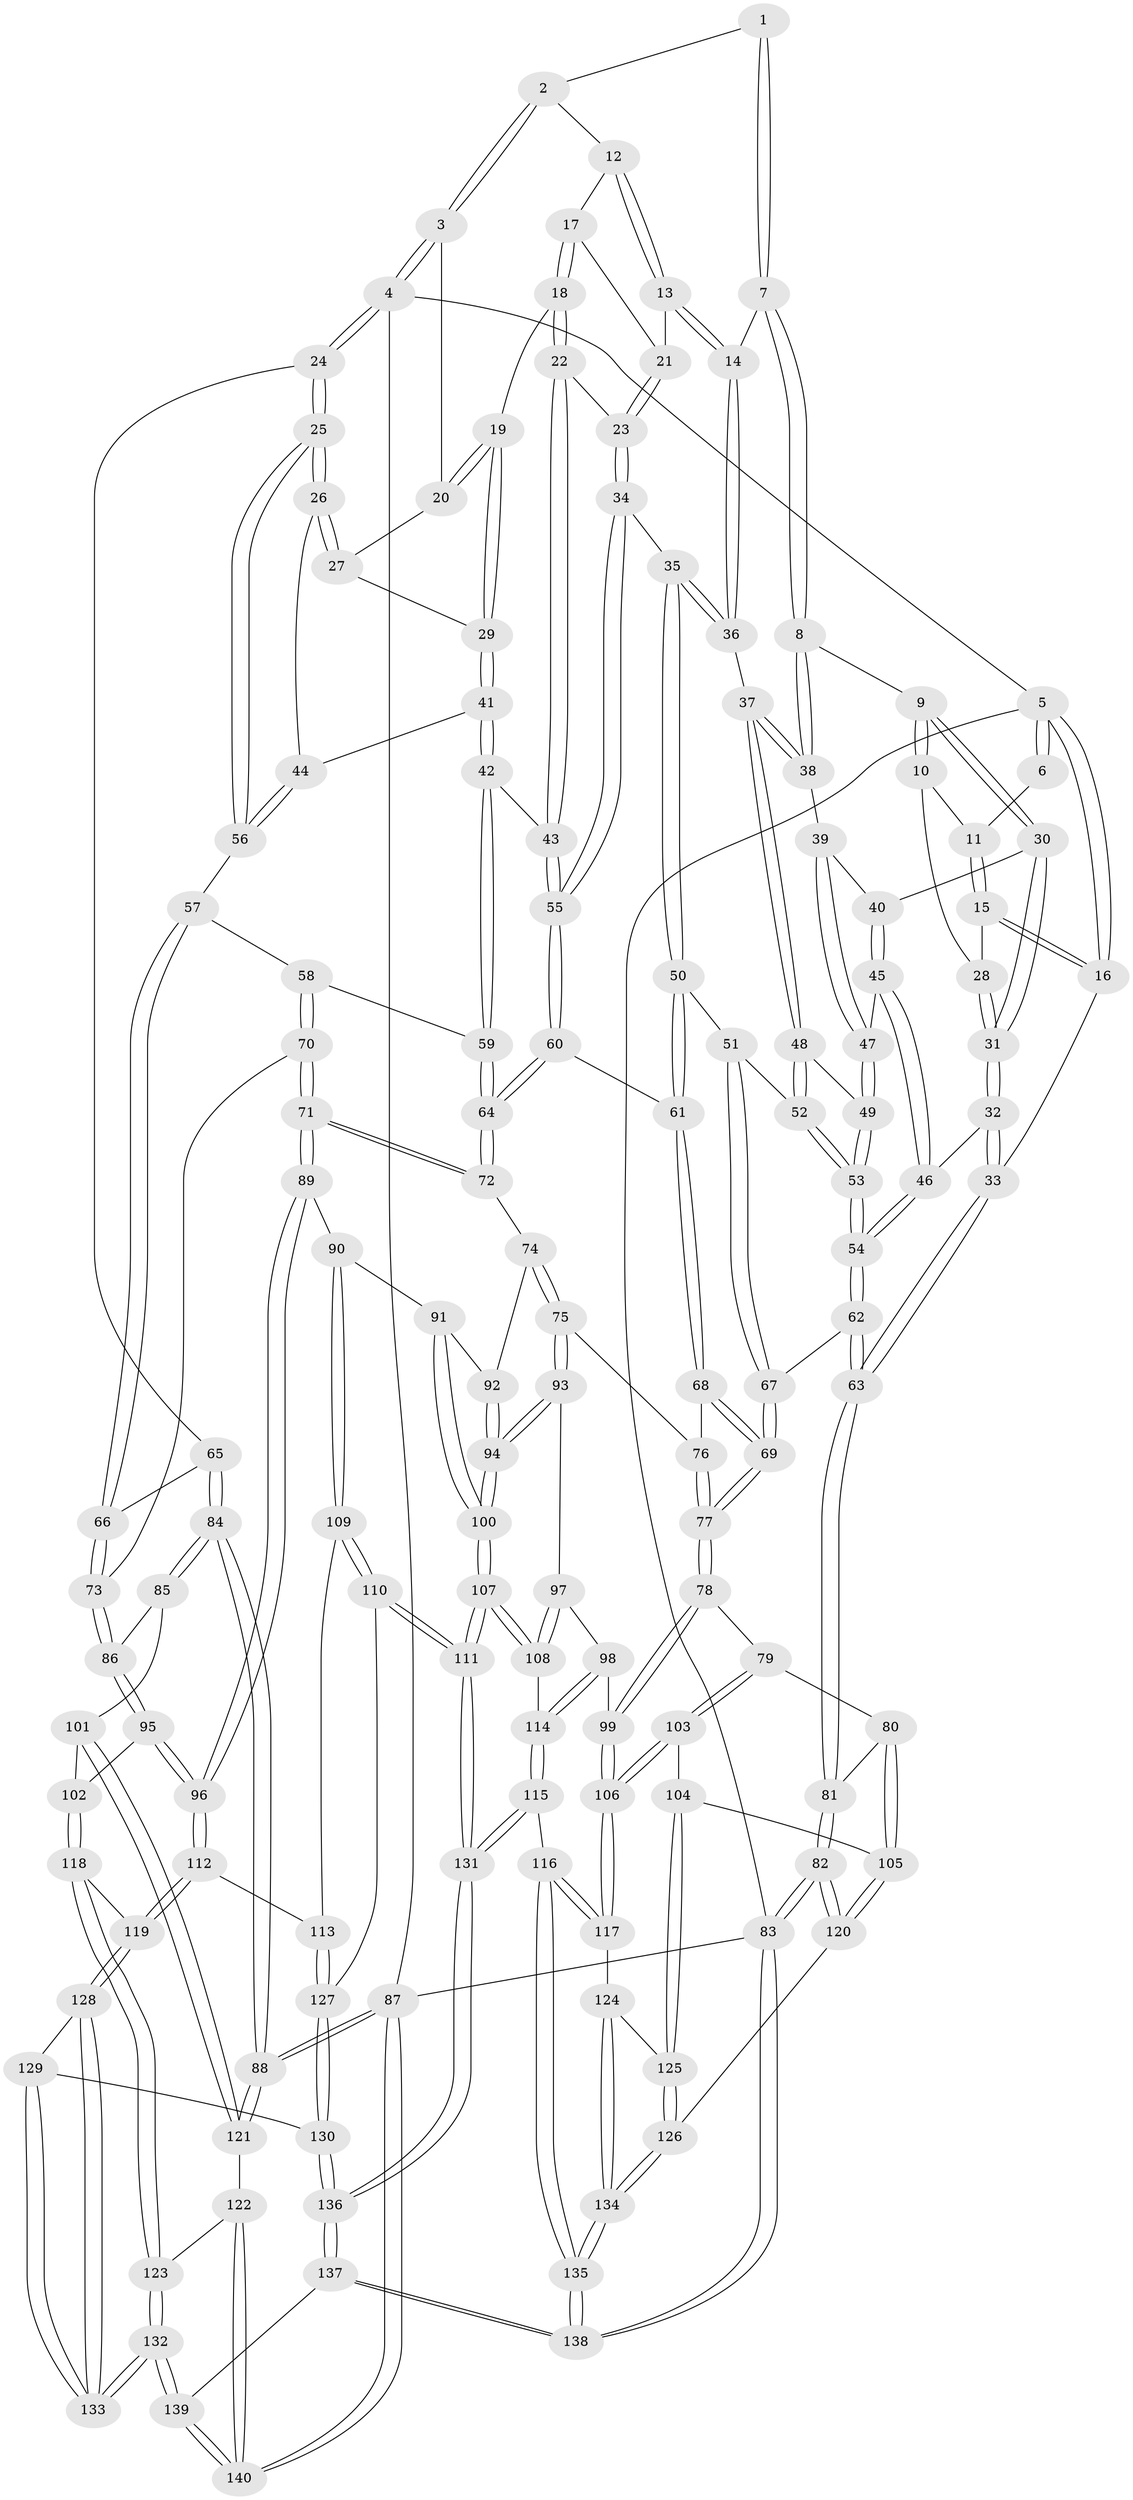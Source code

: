 // Generated by graph-tools (version 1.1) at 2025/27/03/09/25 03:27:17]
// undirected, 140 vertices, 347 edges
graph export_dot {
graph [start="1"]
  node [color=gray90,style=filled];
  1 [pos="+0.3382143771307425+0"];
  2 [pos="+0.5910770847635135+0"];
  3 [pos="+1+0"];
  4 [pos="+1+0"];
  5 [pos="+0+0"];
  6 [pos="+0.07206515776903312+0"];
  7 [pos="+0.32477689251308606+0.001067012003715831"];
  8 [pos="+0.19983177518862263+0.10968635627816437"];
  9 [pos="+0.17947123772090168+0.1085294487861181"];
  10 [pos="+0.1559656983496589+0.09186632605075859"];
  11 [pos="+0.10638813689684412+0.023533981116951812"];
  12 [pos="+0.5986791608148673+0"];
  13 [pos="+0.40312253657610786+0.10560654827527297"];
  14 [pos="+0.3982408427226289+0.10657088791603411"];
  15 [pos="+0+0.10084814322799451"];
  16 [pos="+0+0.06291663992667951"];
  17 [pos="+0.6143237498350174+0.020797321664874562"];
  18 [pos="+0.6812839226287517+0.10480812344064258"];
  19 [pos="+0.7081710006097416+0.10931233417840946"];
  20 [pos="+0.9501185677249392+0"];
  21 [pos="+0.5262192705707053+0.1224619811301889"];
  22 [pos="+0.614427823336317+0.23207835733077584"];
  23 [pos="+0.5460178698303649+0.23360165766079677"];
  24 [pos="+1+0.16796203470994772"];
  25 [pos="+1+0.18902434930424827"];
  26 [pos="+1+0.19710618080776007"];
  27 [pos="+0.8317054097783726+0.12555063105995676"];
  28 [pos="+0.03313311721835832+0.1402609370967401"];
  29 [pos="+0.7805734933282288+0.1575392286612874"];
  30 [pos="+0.11907633628900714+0.19910239516524791"];
  31 [pos="+0.07864010400298646+0.2331767355409295"];
  32 [pos="+0.07277757897380681+0.2512353282395396"];
  33 [pos="+0+0.3450990112405621"];
  34 [pos="+0.49448789156594625+0.2633685736482575"];
  35 [pos="+0.44573832009949216+0.25778419045707107"];
  36 [pos="+0.3871656933716338+0.19213475656918538"];
  37 [pos="+0.3296886221525887+0.20895210724127508"];
  38 [pos="+0.2423723608053646+0.17993464056119937"];
  39 [pos="+0.22526419176870235+0.21636747338216777"];
  40 [pos="+0.17703909137725918+0.22827629391105436"];
  41 [pos="+0.8008714224328644+0.24176390600583"];
  42 [pos="+0.7280794931938747+0.3272113982475376"];
  43 [pos="+0.6763797370693057+0.30531634147144593"];
  44 [pos="+0.8521925500869179+0.25055254507555846"];
  45 [pos="+0.1643894609411035+0.27842336924923305"];
  46 [pos="+0.12646111837441848+0.31088048547536623"];
  47 [pos="+0.2229155715187063+0.253750502887337"];
  48 [pos="+0.29089752018074+0.29389307568087286"];
  49 [pos="+0.24704863098303464+0.29148595508255204"];
  50 [pos="+0.367967890535497+0.3812953560941525"];
  51 [pos="+0.36775929419321496+0.3813068726293377"];
  52 [pos="+0.32010747581598153+0.347391652611733"];
  53 [pos="+0.16037876472896173+0.388962099981809"];
  54 [pos="+0.1543949425413441+0.39292994714009305"];
  55 [pos="+0.543324779795172+0.4044240418577699"];
  56 [pos="+0.8867821128827788+0.3566514322970429"];
  57 [pos="+0.872636088724752+0.3930633382920477"];
  58 [pos="+0.7530352290724686+0.3768859240216087"];
  59 [pos="+0.7386914374058426+0.36191357893439496"];
  60 [pos="+0.5314399942577899+0.4714143867359096"];
  61 [pos="+0.4765717842480329+0.48436718053379024"];
  62 [pos="+0.15102573063047767+0.4075143422289731"];
  63 [pos="+0+0.5135947812774323"];
  64 [pos="+0.5877379693473086+0.502372543618884"];
  65 [pos="+1+0.42579317422747925"];
  66 [pos="+0.8979147973306082+0.42667120269125947"];
  67 [pos="+0.23263352709682175+0.5089746936089262"];
  68 [pos="+0.440455475206028+0.5333044486182689"];
  69 [pos="+0.24658884927539806+0.5884943879472495"];
  70 [pos="+0.780421962029135+0.5772645174625803"];
  71 [pos="+0.7169821944917562+0.5987453693987477"];
  72 [pos="+0.6452945018573277+0.5802197261761446"];
  73 [pos="+0.8395989296571236+0.586669246506491"];
  74 [pos="+0.6329361386543477+0.5937673984820235"];
  75 [pos="+0.468532486652121+0.6599053190535913"];
  76 [pos="+0.4680036619755316+0.6589636936589122"];
  77 [pos="+0.23247900020790233+0.6271691125476433"];
  78 [pos="+0.2299097505540373+0.6319850929351515"];
  79 [pos="+0.1573620789139352+0.6638047356952174"];
  80 [pos="+0.15302278142228265+0.6644734291986099"];
  81 [pos="+0+0.536068910364783"];
  82 [pos="+0+1"];
  83 [pos="+0+1"];
  84 [pos="+1+0.6536644194005621"];
  85 [pos="+0.9716289611736797+0.6420205112702706"];
  86 [pos="+0.8995103405227657+0.6272128610547741"];
  87 [pos="+1+1"];
  88 [pos="+1+0.7483340036548967"];
  89 [pos="+0.7100272446241366+0.7392721700552534"];
  90 [pos="+0.6597374617175961+0.7646396498930165"];
  91 [pos="+0.6177086243814813+0.7476725542156762"];
  92 [pos="+0.6118302594162116+0.6429373014067168"];
  93 [pos="+0.46860831811287545+0.6637656335068072"];
  94 [pos="+0.5202671742238656+0.7447097657897237"];
  95 [pos="+0.8168478592944797+0.7697468094114194"];
  96 [pos="+0.7723222200978374+0.795984851225791"];
  97 [pos="+0.36307429368063726+0.7437514197432734"];
  98 [pos="+0.33383153394337883+0.7389588622535823"];
  99 [pos="+0.28853373868271665+0.7073277632400926"];
  100 [pos="+0.5230902586607571+0.7607832616230448"];
  101 [pos="+0.8874630789292745+0.8079565207417534"];
  102 [pos="+0.8728734626353423+0.8017334585915433"];
  103 [pos="+0.1924169172307824+0.8125001187525629"];
  104 [pos="+0.1683673382608894+0.8398354878588559"];
  105 [pos="+0.07860829829348144+0.7974137968641916"];
  106 [pos="+0.24756691373414913+0.8469122449475809"];
  107 [pos="+0.49707067923310005+0.8405837698763329"];
  108 [pos="+0.44069340466372064+0.8121985628138424"];
  109 [pos="+0.6450081094735604+0.815450967760347"];
  110 [pos="+0.5912363726375818+0.863362303746177"];
  111 [pos="+0.510901468914607+0.8877841455373466"];
  112 [pos="+0.7707080297986262+0.8273017064261813"];
  113 [pos="+0.7134883145727366+0.8599272888072995"];
  114 [pos="+0.3251404218945019+0.8571644335494575"];
  115 [pos="+0.31138516141527545+0.887156354992751"];
  116 [pos="+0.28851490059801405+0.8860156807893145"];
  117 [pos="+0.25434497343449064+0.8645128898616052"];
  118 [pos="+0.8100792584081148+0.8779738918579443"];
  119 [pos="+0.8037994797323716+0.8748155815821113"];
  120 [pos="+0.008848242530691627+0.8773803008499663"];
  121 [pos="+0.9274617081916352+0.8789787932987345"];
  122 [pos="+0.9061167540986597+0.9034019004118584"];
  123 [pos="+0.874046933403187+0.9147918224498686"];
  124 [pos="+0.177916576997665+0.8999075522102966"];
  125 [pos="+0.1613104891210518+0.8865050833133831"];
  126 [pos="+0.009240197403552497+0.8774311481185058"];
  127 [pos="+0.6904993758935098+0.9018304827284406"];
  128 [pos="+0.7708547724122402+0.9144239346902083"];
  129 [pos="+0.6990649759927969+0.9197176604096565"];
  130 [pos="+0.6917614461435079+0.9093528536775037"];
  131 [pos="+0.4749174557728493+1"];
  132 [pos="+0.7508866416335184+1"];
  133 [pos="+0.7402020388145361+1"];
  134 [pos="+0.1835147177833889+0.9600311228758882"];
  135 [pos="+0.1989124899784967+1"];
  136 [pos="+0.4760058507696193+1"];
  137 [pos="+0.47770623748504554+1"];
  138 [pos="+0.1740903088685011+1"];
  139 [pos="+0.7382370194307215+1"];
  140 [pos="+1+1"];
  1 -- 2;
  1 -- 7;
  1 -- 7;
  2 -- 3;
  2 -- 3;
  2 -- 12;
  3 -- 4;
  3 -- 4;
  3 -- 20;
  4 -- 5;
  4 -- 24;
  4 -- 24;
  4 -- 87;
  5 -- 6;
  5 -- 6;
  5 -- 16;
  5 -- 16;
  5 -- 83;
  6 -- 11;
  7 -- 8;
  7 -- 8;
  7 -- 14;
  8 -- 9;
  8 -- 38;
  8 -- 38;
  9 -- 10;
  9 -- 10;
  9 -- 30;
  9 -- 30;
  10 -- 11;
  10 -- 28;
  11 -- 15;
  11 -- 15;
  12 -- 13;
  12 -- 13;
  12 -- 17;
  13 -- 14;
  13 -- 14;
  13 -- 21;
  14 -- 36;
  14 -- 36;
  15 -- 16;
  15 -- 16;
  15 -- 28;
  16 -- 33;
  17 -- 18;
  17 -- 18;
  17 -- 21;
  18 -- 19;
  18 -- 22;
  18 -- 22;
  19 -- 20;
  19 -- 20;
  19 -- 29;
  19 -- 29;
  20 -- 27;
  21 -- 23;
  21 -- 23;
  22 -- 23;
  22 -- 43;
  22 -- 43;
  23 -- 34;
  23 -- 34;
  24 -- 25;
  24 -- 25;
  24 -- 65;
  25 -- 26;
  25 -- 26;
  25 -- 56;
  25 -- 56;
  26 -- 27;
  26 -- 27;
  26 -- 44;
  27 -- 29;
  28 -- 31;
  28 -- 31;
  29 -- 41;
  29 -- 41;
  30 -- 31;
  30 -- 31;
  30 -- 40;
  31 -- 32;
  31 -- 32;
  32 -- 33;
  32 -- 33;
  32 -- 46;
  33 -- 63;
  33 -- 63;
  34 -- 35;
  34 -- 55;
  34 -- 55;
  35 -- 36;
  35 -- 36;
  35 -- 50;
  35 -- 50;
  36 -- 37;
  37 -- 38;
  37 -- 38;
  37 -- 48;
  37 -- 48;
  38 -- 39;
  39 -- 40;
  39 -- 47;
  39 -- 47;
  40 -- 45;
  40 -- 45;
  41 -- 42;
  41 -- 42;
  41 -- 44;
  42 -- 43;
  42 -- 59;
  42 -- 59;
  43 -- 55;
  43 -- 55;
  44 -- 56;
  44 -- 56;
  45 -- 46;
  45 -- 46;
  45 -- 47;
  46 -- 54;
  46 -- 54;
  47 -- 49;
  47 -- 49;
  48 -- 49;
  48 -- 52;
  48 -- 52;
  49 -- 53;
  49 -- 53;
  50 -- 51;
  50 -- 61;
  50 -- 61;
  51 -- 52;
  51 -- 67;
  51 -- 67;
  52 -- 53;
  52 -- 53;
  53 -- 54;
  53 -- 54;
  54 -- 62;
  54 -- 62;
  55 -- 60;
  55 -- 60;
  56 -- 57;
  57 -- 58;
  57 -- 66;
  57 -- 66;
  58 -- 59;
  58 -- 70;
  58 -- 70;
  59 -- 64;
  59 -- 64;
  60 -- 61;
  60 -- 64;
  60 -- 64;
  61 -- 68;
  61 -- 68;
  62 -- 63;
  62 -- 63;
  62 -- 67;
  63 -- 81;
  63 -- 81;
  64 -- 72;
  64 -- 72;
  65 -- 66;
  65 -- 84;
  65 -- 84;
  66 -- 73;
  66 -- 73;
  67 -- 69;
  67 -- 69;
  68 -- 69;
  68 -- 69;
  68 -- 76;
  69 -- 77;
  69 -- 77;
  70 -- 71;
  70 -- 71;
  70 -- 73;
  71 -- 72;
  71 -- 72;
  71 -- 89;
  71 -- 89;
  72 -- 74;
  73 -- 86;
  73 -- 86;
  74 -- 75;
  74 -- 75;
  74 -- 92;
  75 -- 76;
  75 -- 93;
  75 -- 93;
  76 -- 77;
  76 -- 77;
  77 -- 78;
  77 -- 78;
  78 -- 79;
  78 -- 99;
  78 -- 99;
  79 -- 80;
  79 -- 103;
  79 -- 103;
  80 -- 81;
  80 -- 105;
  80 -- 105;
  81 -- 82;
  81 -- 82;
  82 -- 83;
  82 -- 83;
  82 -- 120;
  82 -- 120;
  83 -- 138;
  83 -- 138;
  83 -- 87;
  84 -- 85;
  84 -- 85;
  84 -- 88;
  84 -- 88;
  85 -- 86;
  85 -- 101;
  86 -- 95;
  86 -- 95;
  87 -- 88;
  87 -- 88;
  87 -- 140;
  87 -- 140;
  88 -- 121;
  88 -- 121;
  89 -- 90;
  89 -- 96;
  89 -- 96;
  90 -- 91;
  90 -- 109;
  90 -- 109;
  91 -- 92;
  91 -- 100;
  91 -- 100;
  92 -- 94;
  92 -- 94;
  93 -- 94;
  93 -- 94;
  93 -- 97;
  94 -- 100;
  94 -- 100;
  95 -- 96;
  95 -- 96;
  95 -- 102;
  96 -- 112;
  96 -- 112;
  97 -- 98;
  97 -- 108;
  97 -- 108;
  98 -- 99;
  98 -- 114;
  98 -- 114;
  99 -- 106;
  99 -- 106;
  100 -- 107;
  100 -- 107;
  101 -- 102;
  101 -- 121;
  101 -- 121;
  102 -- 118;
  102 -- 118;
  103 -- 104;
  103 -- 106;
  103 -- 106;
  104 -- 105;
  104 -- 125;
  104 -- 125;
  105 -- 120;
  105 -- 120;
  106 -- 117;
  106 -- 117;
  107 -- 108;
  107 -- 108;
  107 -- 111;
  107 -- 111;
  108 -- 114;
  109 -- 110;
  109 -- 110;
  109 -- 113;
  110 -- 111;
  110 -- 111;
  110 -- 127;
  111 -- 131;
  111 -- 131;
  112 -- 113;
  112 -- 119;
  112 -- 119;
  113 -- 127;
  113 -- 127;
  114 -- 115;
  114 -- 115;
  115 -- 116;
  115 -- 131;
  115 -- 131;
  116 -- 117;
  116 -- 117;
  116 -- 135;
  116 -- 135;
  117 -- 124;
  118 -- 119;
  118 -- 123;
  118 -- 123;
  119 -- 128;
  119 -- 128;
  120 -- 126;
  121 -- 122;
  122 -- 123;
  122 -- 140;
  122 -- 140;
  123 -- 132;
  123 -- 132;
  124 -- 125;
  124 -- 134;
  124 -- 134;
  125 -- 126;
  125 -- 126;
  126 -- 134;
  126 -- 134;
  127 -- 130;
  127 -- 130;
  128 -- 129;
  128 -- 133;
  128 -- 133;
  129 -- 130;
  129 -- 133;
  129 -- 133;
  130 -- 136;
  130 -- 136;
  131 -- 136;
  131 -- 136;
  132 -- 133;
  132 -- 133;
  132 -- 139;
  132 -- 139;
  134 -- 135;
  134 -- 135;
  135 -- 138;
  135 -- 138;
  136 -- 137;
  136 -- 137;
  137 -- 138;
  137 -- 138;
  137 -- 139;
  139 -- 140;
  139 -- 140;
}
